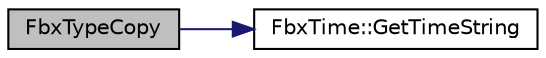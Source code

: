 digraph "FbxTypeCopy"
{
  edge [fontname="Helvetica",fontsize="10",labelfontname="Helvetica",labelfontsize="10"];
  node [fontname="Helvetica",fontsize="10",shape=record];
  rankdir="LR";
  Node722 [label="FbxTypeCopy",height=0.2,width=0.4,color="black", fillcolor="grey75", style="filled", fontcolor="black"];
  Node722 -> Node723 [color="midnightblue",fontsize="10",style="solid",fontname="Helvetica"];
  Node723 [label="FbxTime::GetTimeString",height=0.2,width=0.4,color="black", fillcolor="white", style="filled",URL="$class_fbx_time.html#a3e5edcc3efd5dca8d25ec3a9773634e3"];
}
